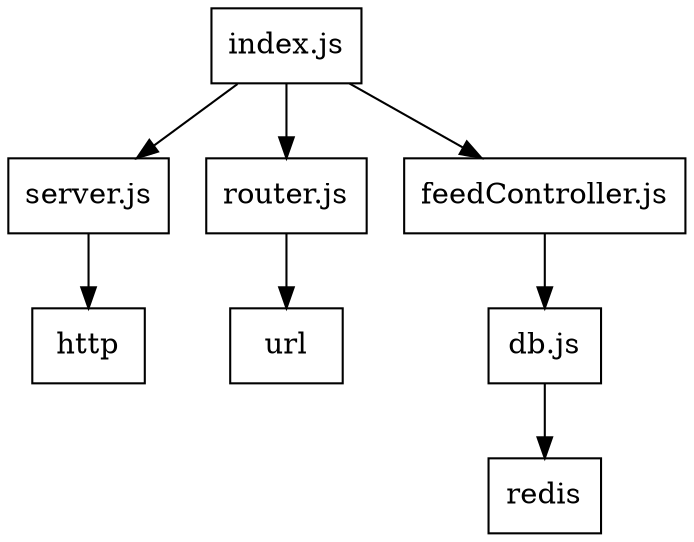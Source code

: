 digraph G {
	node [shape=box];	
	"index.js" -> "server.js";
	"index.js" -> "router.js";
	"index.js" -> "feedController.js";
	
	"feedController.js" -> "db.js";
	
	"router.js" -> "url";
	"server.js" -> "http";
	"db.js" -> "redis";
}
